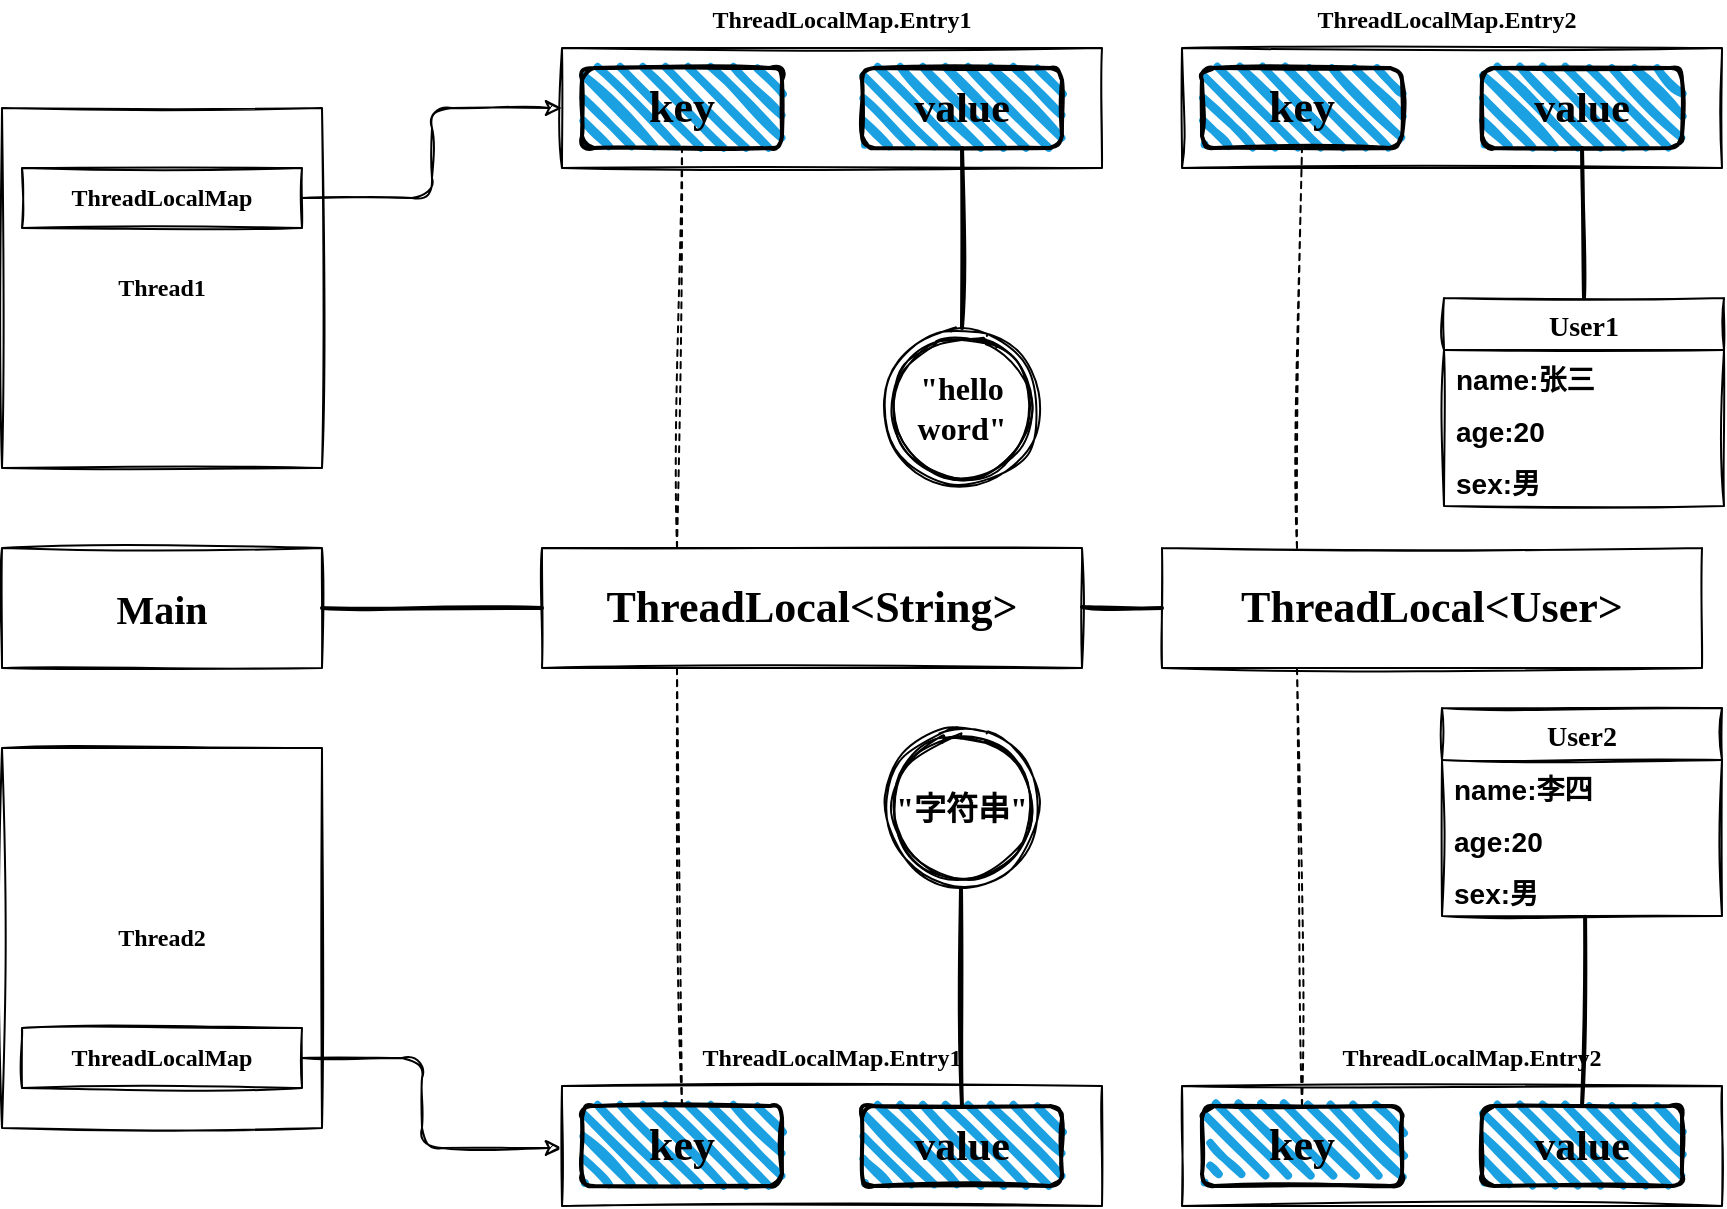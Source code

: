<mxfile version="14.7.0" type="github">
  <diagram id="D653Z2soKLTQU5s9D8Ap" name="第 1 页">
    <mxGraphModel dx="1038" dy="548" grid="1" gridSize="10" guides="1" tooltips="1" connect="1" arrows="1" fold="1" page="1" pageScale="1" pageWidth="827" pageHeight="1169" math="0" shadow="0">
      <root>
        <mxCell id="0" />
        <mxCell id="1" parent="0" />
        <mxCell id="WAuKIn6NWarH_eysu6qo-1" value="&lt;font face=&quot;Comic Sans MS&quot;&gt;&lt;b&gt;Thread1&lt;/b&gt;&lt;/font&gt;" style="rounded=0;whiteSpace=wrap;html=1;sketch=1;" parent="1" vertex="1">
          <mxGeometry x="90" y="120" width="160" height="180" as="geometry" />
        </mxCell>
        <mxCell id="WAuKIn6NWarH_eysu6qo-2" value="ThreadLocalMap" style="rounded=0;whiteSpace=wrap;html=1;sketch=1;fontStyle=1;fontFamily=Comic Sans MS;" parent="1" vertex="1">
          <mxGeometry x="100" y="150" width="140" height="30" as="geometry" />
        </mxCell>
        <mxCell id="WAuKIn6NWarH_eysu6qo-3" value="" style="edgeStyle=elbowEdgeStyle;elbow=horizontal;endArrow=classic;html=1;sketch=1;exitX=1;exitY=0.5;exitDx=0;exitDy=0;entryX=0;entryY=0.5;entryDx=0;entryDy=0;" parent="1" source="WAuKIn6NWarH_eysu6qo-2" target="WAuKIn6NWarH_eysu6qo-4" edge="1">
          <mxGeometry width="50" height="50" relative="1" as="geometry">
            <mxPoint x="290" y="160" as="sourcePoint" />
            <mxPoint x="370" y="110" as="targetPoint" />
          </mxGeometry>
        </mxCell>
        <mxCell id="WAuKIn6NWarH_eysu6qo-4" value="" style="rounded=0;whiteSpace=wrap;html=1;sketch=1;" parent="1" vertex="1">
          <mxGeometry x="370" y="90" width="270" height="60" as="geometry" />
        </mxCell>
        <mxCell id="WAuKIn6NWarH_eysu6qo-5" value="&lt;b&gt;&lt;font face=&quot;Comic Sans MS&quot; style=&quot;font-size: 22px&quot;&gt;key&lt;/font&gt;&lt;/b&gt;" style="rounded=1;whiteSpace=wrap;html=1;strokeWidth=2;fillWeight=4;hachureGap=8;hachureAngle=45;fillColor=#1ba1e2;sketch=1;" parent="1" vertex="1">
          <mxGeometry x="380" y="100" width="100" height="40" as="geometry" />
        </mxCell>
        <mxCell id="WAuKIn6NWarH_eysu6qo-6" value="&lt;b&gt;&lt;font face=&quot;Comic Sans MS&quot; style=&quot;font-size: 21px&quot;&gt;value&lt;/font&gt;&lt;/b&gt;" style="rounded=1;whiteSpace=wrap;html=1;strokeWidth=2;fillWeight=4;hachureGap=8;hachureAngle=45;fillColor=#1ba1e2;sketch=1;" parent="1" vertex="1">
          <mxGeometry x="520" y="100" width="100" height="40" as="geometry" />
        </mxCell>
        <mxCell id="WAuKIn6NWarH_eysu6qo-7" value="ThreadLocalMap.Entry1" style="text;html=1;strokeColor=none;fillColor=none;align=center;verticalAlign=middle;whiteSpace=wrap;rounded=0;sketch=1;fontFamily=Comic Sans MS;fontStyle=1" parent="1" vertex="1">
          <mxGeometry x="440" y="66" width="140" height="20" as="geometry" />
        </mxCell>
        <mxCell id="WAuKIn6NWarH_eysu6qo-8" value="&lt;b&gt;&lt;font style=&quot;font-size: 22px&quot;&gt;ThreadLocal&amp;lt;String&amp;gt;&lt;/font&gt;&lt;/b&gt;" style="rounded=0;whiteSpace=wrap;html=1;sketch=1;fontFamily=Comic Sans MS;" parent="1" vertex="1">
          <mxGeometry x="360" y="340" width="270" height="60" as="geometry" />
        </mxCell>
        <mxCell id="WAuKIn6NWarH_eysu6qo-9" value="" style="endArrow=none;dashed=1;html=1;fontFamily=Comic Sans MS;entryX=0.5;entryY=1;entryDx=0;entryDy=0;exitX=0.25;exitY=0;exitDx=0;exitDy=0;sketch=1;" parent="1" source="WAuKIn6NWarH_eysu6qo-8" target="WAuKIn6NWarH_eysu6qo-5" edge="1">
          <mxGeometry width="50" height="50" relative="1" as="geometry">
            <mxPoint x="390" y="300" as="sourcePoint" />
            <mxPoint x="440" y="250" as="targetPoint" />
          </mxGeometry>
        </mxCell>
        <mxCell id="WAuKIn6NWarH_eysu6qo-10" value="&lt;font face=&quot;Comic Sans MS&quot;&gt;&lt;b&gt;Thread2&lt;/b&gt;&lt;/font&gt;" style="rounded=0;whiteSpace=wrap;html=1;sketch=1;" parent="1" vertex="1">
          <mxGeometry x="90" y="440" width="160" height="190" as="geometry" />
        </mxCell>
        <mxCell id="WAuKIn6NWarH_eysu6qo-11" value="ThreadLocalMap" style="rounded=0;whiteSpace=wrap;html=1;sketch=1;fontStyle=1;fontFamily=Comic Sans MS;" parent="1" vertex="1">
          <mxGeometry x="100" y="580" width="140" height="30" as="geometry" />
        </mxCell>
        <mxCell id="WAuKIn6NWarH_eysu6qo-12" value="" style="edgeStyle=elbowEdgeStyle;elbow=horizontal;endArrow=classic;html=1;sketch=1;exitX=1;exitY=0.5;exitDx=0;exitDy=0;" parent="1" source="WAuKIn6NWarH_eysu6qo-11" edge="1">
          <mxGeometry width="50" height="50" relative="1" as="geometry">
            <mxPoint x="250" y="595" as="sourcePoint" />
            <mxPoint x="370" y="640" as="targetPoint" />
            <Array as="points">
              <mxPoint x="300" y="570" />
              <mxPoint x="315" y="570" />
            </Array>
          </mxGeometry>
        </mxCell>
        <mxCell id="WAuKIn6NWarH_eysu6qo-13" value="" style="rounded=0;whiteSpace=wrap;html=1;sketch=1;" parent="1" vertex="1">
          <mxGeometry x="370" y="609" width="270" height="60" as="geometry" />
        </mxCell>
        <mxCell id="WAuKIn6NWarH_eysu6qo-14" value="&lt;b&gt;&lt;font face=&quot;Comic Sans MS&quot; style=&quot;font-size: 22px&quot;&gt;key&lt;/font&gt;&lt;/b&gt;" style="rounded=1;whiteSpace=wrap;html=1;strokeWidth=2;fillWeight=4;hachureGap=8;hachureAngle=45;fillColor=#1ba1e2;sketch=1;" parent="1" vertex="1">
          <mxGeometry x="380" y="619" width="100" height="40" as="geometry" />
        </mxCell>
        <mxCell id="WAuKIn6NWarH_eysu6qo-15" value="&lt;b&gt;&lt;font face=&quot;Comic Sans MS&quot; style=&quot;font-size: 21px&quot;&gt;value&lt;/font&gt;&lt;/b&gt;" style="rounded=1;whiteSpace=wrap;html=1;strokeWidth=2;fillWeight=4;hachureGap=8;hachureAngle=45;fillColor=#1ba1e2;sketch=1;" parent="1" vertex="1">
          <mxGeometry x="520" y="619" width="100" height="40" as="geometry" />
        </mxCell>
        <mxCell id="WAuKIn6NWarH_eysu6qo-16" value="ThreadLocalMap.Entry1" style="text;html=1;strokeColor=none;fillColor=none;align=center;verticalAlign=middle;whiteSpace=wrap;rounded=0;sketch=1;fontFamily=Comic Sans MS;fontStyle=1" parent="1" vertex="1">
          <mxGeometry x="440" y="585" width="130" height="20" as="geometry" />
        </mxCell>
        <mxCell id="WAuKIn6NWarH_eysu6qo-17" value="" style="endArrow=none;dashed=1;html=1;fontFamily=Comic Sans MS;entryX=0.25;entryY=1;entryDx=0;entryDy=0;exitX=0.5;exitY=0;exitDx=0;exitDy=0;sketch=1;" parent="1" source="WAuKIn6NWarH_eysu6qo-14" target="WAuKIn6NWarH_eysu6qo-8" edge="1">
          <mxGeometry width="50" height="50" relative="1" as="geometry">
            <mxPoint x="430" y="600" as="sourcePoint" />
            <mxPoint x="290" y="360" as="targetPoint" />
          </mxGeometry>
        </mxCell>
        <mxCell id="WAuKIn6NWarH_eysu6qo-18" value="&lt;b&gt;&lt;font style=&quot;font-size: 20px&quot;&gt;Main&lt;/font&gt;&lt;/b&gt;" style="rounded=0;whiteSpace=wrap;html=1;sketch=1;fontFamily=Comic Sans MS;" parent="1" vertex="1">
          <mxGeometry x="90" y="340" width="160" height="60" as="geometry" />
        </mxCell>
        <mxCell id="WAuKIn6NWarH_eysu6qo-19" value="" style="endArrow=none;html=1;fontFamily=Comic Sans MS;exitX=1;exitY=0.5;exitDx=0;exitDy=0;entryX=0;entryY=0.5;entryDx=0;entryDy=0;sketch=1;strokeWidth=2;" parent="1" source="WAuKIn6NWarH_eysu6qo-18" target="WAuKIn6NWarH_eysu6qo-8" edge="1">
          <mxGeometry width="50" height="50" relative="1" as="geometry">
            <mxPoint x="290" y="380" as="sourcePoint" />
            <mxPoint x="340" y="330" as="targetPoint" />
          </mxGeometry>
        </mxCell>
        <mxCell id="WAuKIn6NWarH_eysu6qo-20" value="" style="rounded=0;whiteSpace=wrap;html=1;sketch=1;" parent="1" vertex="1">
          <mxGeometry x="680" y="90" width="270" height="60" as="geometry" />
        </mxCell>
        <mxCell id="WAuKIn6NWarH_eysu6qo-21" value="&lt;b&gt;&lt;font face=&quot;Comic Sans MS&quot; style=&quot;font-size: 22px&quot;&gt;key&lt;/font&gt;&lt;/b&gt;" style="rounded=1;whiteSpace=wrap;html=1;strokeWidth=2;fillWeight=4;hachureGap=8;hachureAngle=45;fillColor=#1ba1e2;sketch=1;" parent="1" vertex="1">
          <mxGeometry x="690" y="100" width="100" height="40" as="geometry" />
        </mxCell>
        <mxCell id="WAuKIn6NWarH_eysu6qo-22" value="&lt;b&gt;&lt;font face=&quot;Comic Sans MS&quot; style=&quot;font-size: 21px&quot;&gt;value&lt;/font&gt;&lt;/b&gt;" style="rounded=1;whiteSpace=wrap;html=1;strokeWidth=2;fillWeight=4;hachureGap=8;hachureAngle=45;fillColor=#1ba1e2;sketch=1;" parent="1" vertex="1">
          <mxGeometry x="830" y="100" width="100" height="40" as="geometry" />
        </mxCell>
        <mxCell id="WAuKIn6NWarH_eysu6qo-23" value="ThreadLocalMap.Entry2" style="text;html=1;strokeColor=none;fillColor=none;align=center;verticalAlign=middle;whiteSpace=wrap;rounded=0;sketch=1;fontFamily=Comic Sans MS;fontStyle=1" parent="1" vertex="1">
          <mxGeometry x="750" y="66" width="125" height="20" as="geometry" />
        </mxCell>
        <mxCell id="WAuKIn6NWarH_eysu6qo-24" value="&lt;b&gt;&lt;font style=&quot;font-size: 22px&quot;&gt;ThreadLocal&amp;lt;User&amp;gt;&lt;/font&gt;&lt;/b&gt;" style="rounded=0;whiteSpace=wrap;html=1;sketch=1;fontFamily=Comic Sans MS;" parent="1" vertex="1">
          <mxGeometry x="670" y="340" width="270" height="60" as="geometry" />
        </mxCell>
        <mxCell id="WAuKIn6NWarH_eysu6qo-25" value="" style="endArrow=none;dashed=1;html=1;fontFamily=Comic Sans MS;entryX=0.5;entryY=1;entryDx=0;entryDy=0;exitX=0.25;exitY=0;exitDx=0;exitDy=0;sketch=1;" parent="1" source="WAuKIn6NWarH_eysu6qo-24" target="WAuKIn6NWarH_eysu6qo-21" edge="1">
          <mxGeometry width="50" height="50" relative="1" as="geometry">
            <mxPoint x="700" y="300" as="sourcePoint" />
            <mxPoint x="750" y="250" as="targetPoint" />
          </mxGeometry>
        </mxCell>
        <mxCell id="WAuKIn6NWarH_eysu6qo-26" value="" style="rounded=0;whiteSpace=wrap;html=1;sketch=1;" parent="1" vertex="1">
          <mxGeometry x="680" y="609" width="270" height="60" as="geometry" />
        </mxCell>
        <mxCell id="WAuKIn6NWarH_eysu6qo-27" value="&lt;b&gt;&lt;font face=&quot;Comic Sans MS&quot; style=&quot;font-size: 22px&quot;&gt;key&lt;/font&gt;&lt;/b&gt;" style="rounded=1;whiteSpace=wrap;html=1;strokeWidth=2;fillWeight=4;hachureGap=8;hachureAngle=45;fillColor=#1ba1e2;sketch=1;" parent="1" vertex="1">
          <mxGeometry x="690" y="619" width="100" height="40" as="geometry" />
        </mxCell>
        <mxCell id="WAuKIn6NWarH_eysu6qo-28" value="&lt;b&gt;&lt;font face=&quot;Comic Sans MS&quot; style=&quot;font-size: 21px&quot;&gt;value&lt;/font&gt;&lt;/b&gt;" style="rounded=1;whiteSpace=wrap;html=1;strokeWidth=2;fillWeight=4;hachureGap=8;hachureAngle=45;fillColor=#1ba1e2;sketch=1;" parent="1" vertex="1">
          <mxGeometry x="830" y="619" width="100" height="40" as="geometry" />
        </mxCell>
        <mxCell id="WAuKIn6NWarH_eysu6qo-29" value="ThreadLocalMap.Entry2" style="text;html=1;strokeColor=none;fillColor=none;align=center;verticalAlign=middle;whiteSpace=wrap;rounded=0;sketch=1;fontFamily=Comic Sans MS;fontStyle=1" parent="1" vertex="1">
          <mxGeometry x="750" y="585" width="150" height="20" as="geometry" />
        </mxCell>
        <mxCell id="WAuKIn6NWarH_eysu6qo-30" value="" style="endArrow=none;dashed=1;html=1;fontFamily=Comic Sans MS;entryX=0.25;entryY=1;entryDx=0;entryDy=0;exitX=0.5;exitY=0;exitDx=0;exitDy=0;sketch=1;" parent="1" source="WAuKIn6NWarH_eysu6qo-27" target="WAuKIn6NWarH_eysu6qo-24" edge="1">
          <mxGeometry width="50" height="50" relative="1" as="geometry">
            <mxPoint x="740" y="600" as="sourcePoint" />
            <mxPoint x="600" y="360" as="targetPoint" />
          </mxGeometry>
        </mxCell>
        <mxCell id="WAuKIn6NWarH_eysu6qo-31" value="" style="endArrow=none;html=1;fontFamily=Comic Sans MS;exitX=1;exitY=0.5;exitDx=0;exitDy=0;sketch=1;strokeWidth=2;" parent="1" edge="1">
          <mxGeometry width="50" height="50" relative="1" as="geometry">
            <mxPoint x="630" y="369.5" as="sourcePoint" />
            <mxPoint x="670" y="370" as="targetPoint" />
          </mxGeometry>
        </mxCell>
        <mxCell id="WAuKIn6NWarH_eysu6qo-32" value="&lt;b&gt;&lt;font style=&quot;font-size: 16px&quot;&gt;&quot;hello word&quot;&lt;/font&gt;&lt;/b&gt;" style="ellipse;shape=doubleEllipse;whiteSpace=wrap;html=1;aspect=fixed;sketch=1;fontFamily=Comic Sans MS;" parent="1" vertex="1">
          <mxGeometry x="530" y="230" width="80" height="80" as="geometry" />
        </mxCell>
        <mxCell id="WAuKIn6NWarH_eysu6qo-33" value="" style="endArrow=none;html=1;fontFamily=Comic Sans MS;strokeWidth=2;entryX=0.5;entryY=1;entryDx=0;entryDy=0;exitX=0.5;exitY=0;exitDx=0;exitDy=0;sketch=1;" parent="1" source="WAuKIn6NWarH_eysu6qo-32" target="WAuKIn6NWarH_eysu6qo-6" edge="1">
          <mxGeometry width="50" height="50" relative="1" as="geometry">
            <mxPoint x="540" y="390" as="sourcePoint" />
            <mxPoint x="590" y="340" as="targetPoint" />
          </mxGeometry>
        </mxCell>
        <mxCell id="WAuKIn6NWarH_eysu6qo-34" value="&lt;b&gt;&lt;font style=&quot;font-size: 16px&quot;&gt;&quot;字符串&quot;&lt;/font&gt;&lt;/b&gt;" style="ellipse;shape=doubleEllipse;whiteSpace=wrap;html=1;aspect=fixed;sketch=1;fontFamily=Comic Sans MS;" parent="1" vertex="1">
          <mxGeometry x="530" y="430" width="80" height="80" as="geometry" />
        </mxCell>
        <mxCell id="WAuKIn6NWarH_eysu6qo-35" value="" style="endArrow=none;html=1;fontFamily=Comic Sans MS;strokeWidth=2;entryX=0.5;entryY=1;entryDx=0;entryDy=0;exitX=0.5;exitY=0;exitDx=0;exitDy=0;sketch=1;" parent="1" source="WAuKIn6NWarH_eysu6qo-15" edge="1">
          <mxGeometry width="50" height="50" relative="1" as="geometry">
            <mxPoint x="569.5" y="600" as="sourcePoint" />
            <mxPoint x="569.5" y="510" as="targetPoint" />
          </mxGeometry>
        </mxCell>
        <mxCell id="WAuKIn6NWarH_eysu6qo-36" value="User1" style="swimlane;fontStyle=1;childLayout=stackLayout;horizontal=1;startSize=26;fillColor=none;horizontalStack=0;resizeParent=1;resizeParentMax=0;resizeLast=0;collapsible=1;marginBottom=0;sketch=1;fontFamily=Comic Sans MS;fontSize=14;" parent="1" vertex="1">
          <mxGeometry x="811" y="215" width="140" height="104" as="geometry" />
        </mxCell>
        <mxCell id="WAuKIn6NWarH_eysu6qo-37" value="name:张三" style="text;strokeColor=none;fillColor=none;align=left;verticalAlign=top;spacingLeft=4;spacingRight=4;overflow=hidden;rotatable=0;points=[[0,0.5],[1,0.5]];portConstraint=eastwest;fontStyle=1;fontSize=14;" parent="WAuKIn6NWarH_eysu6qo-36" vertex="1">
          <mxGeometry y="26" width="140" height="26" as="geometry" />
        </mxCell>
        <mxCell id="WAuKIn6NWarH_eysu6qo-38" value="age:20" style="text;strokeColor=none;fillColor=none;align=left;verticalAlign=top;spacingLeft=4;spacingRight=4;overflow=hidden;rotatable=0;points=[[0,0.5],[1,0.5]];portConstraint=eastwest;fontStyle=1;fontSize=14;" parent="WAuKIn6NWarH_eysu6qo-36" vertex="1">
          <mxGeometry y="52" width="140" height="26" as="geometry" />
        </mxCell>
        <mxCell id="WAuKIn6NWarH_eysu6qo-39" value="sex:男" style="text;strokeColor=none;fillColor=none;align=left;verticalAlign=top;spacingLeft=4;spacingRight=4;overflow=hidden;rotatable=0;points=[[0,0.5],[1,0.5]];portConstraint=eastwest;fontStyle=1;fontSize=14;" parent="WAuKIn6NWarH_eysu6qo-36" vertex="1">
          <mxGeometry y="78" width="140" height="26" as="geometry" />
        </mxCell>
        <mxCell id="WAuKIn6NWarH_eysu6qo-40" value="" style="endArrow=none;html=1;fontFamily=Comic Sans MS;strokeWidth=2;entryX=0.5;entryY=1;entryDx=0;entryDy=0;sketch=1;exitX=0.5;exitY=0;exitDx=0;exitDy=0;" parent="1" source="WAuKIn6NWarH_eysu6qo-36" target="WAuKIn6NWarH_eysu6qo-22" edge="1">
          <mxGeometry width="50" height="50" relative="1" as="geometry">
            <mxPoint x="880" y="210" as="sourcePoint" />
            <mxPoint x="879.5" y="165" as="targetPoint" />
          </mxGeometry>
        </mxCell>
        <mxCell id="WAuKIn6NWarH_eysu6qo-41" value="User2" style="swimlane;fontStyle=1;childLayout=stackLayout;horizontal=1;startSize=26;fillColor=none;horizontalStack=0;resizeParent=1;resizeParentMax=0;resizeLast=0;collapsible=1;marginBottom=0;sketch=1;fontFamily=Comic Sans MS;fontSize=14;" parent="1" vertex="1">
          <mxGeometry x="810" y="420" width="140" height="104" as="geometry" />
        </mxCell>
        <mxCell id="WAuKIn6NWarH_eysu6qo-42" value="name:李四" style="text;strokeColor=none;fillColor=none;align=left;verticalAlign=top;spacingLeft=4;spacingRight=4;overflow=hidden;rotatable=0;points=[[0,0.5],[1,0.5]];portConstraint=eastwest;fontStyle=1;fontSize=14;" parent="WAuKIn6NWarH_eysu6qo-41" vertex="1">
          <mxGeometry y="26" width="140" height="26" as="geometry" />
        </mxCell>
        <mxCell id="WAuKIn6NWarH_eysu6qo-43" value="age:20" style="text;strokeColor=none;fillColor=none;align=left;verticalAlign=top;spacingLeft=4;spacingRight=4;overflow=hidden;rotatable=0;points=[[0,0.5],[1,0.5]];portConstraint=eastwest;fontStyle=1;fontSize=14;" parent="WAuKIn6NWarH_eysu6qo-41" vertex="1">
          <mxGeometry y="52" width="140" height="26" as="geometry" />
        </mxCell>
        <mxCell id="WAuKIn6NWarH_eysu6qo-44" value="sex:男" style="text;strokeColor=none;fillColor=none;align=left;verticalAlign=top;spacingLeft=4;spacingRight=4;overflow=hidden;rotatable=0;points=[[0,0.5],[1,0.5]];portConstraint=eastwest;fontStyle=1;fontSize=14;" parent="WAuKIn6NWarH_eysu6qo-41" vertex="1">
          <mxGeometry y="78" width="140" height="26" as="geometry" />
        </mxCell>
        <mxCell id="WAuKIn6NWarH_eysu6qo-45" value="" style="endArrow=none;html=1;fontFamily=Comic Sans MS;strokeWidth=2;sketch=1;exitX=0.5;exitY=0;exitDx=0;exitDy=0;entryX=0.511;entryY=1.015;entryDx=0;entryDy=0;entryPerimeter=0;" parent="1" source="WAuKIn6NWarH_eysu6qo-28" target="WAuKIn6NWarH_eysu6qo-44" edge="1">
          <mxGeometry width="50" height="50" relative="1" as="geometry">
            <mxPoint x="976" y="585" as="sourcePoint" />
            <mxPoint x="870" y="530" as="targetPoint" />
          </mxGeometry>
        </mxCell>
      </root>
    </mxGraphModel>
  </diagram>
</mxfile>
